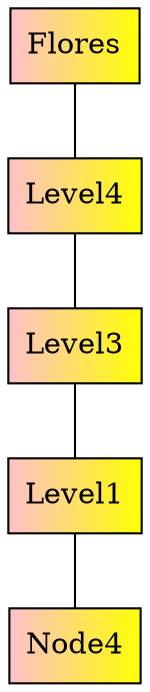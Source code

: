 graph G {
node[shape=box fillcolor="pink:yellow" style =filled]
Node0[label="Leve2"];
Node0 -- Node1;
Node0[label="Waters"];
Node0[label="Flores"];
Node1[label="Level4"];
Node1 -- Node2;
Node2[label="Level3"];
Node2 -- Node3;
Node3[label="Level1"];
Node3 -- Node4;
}